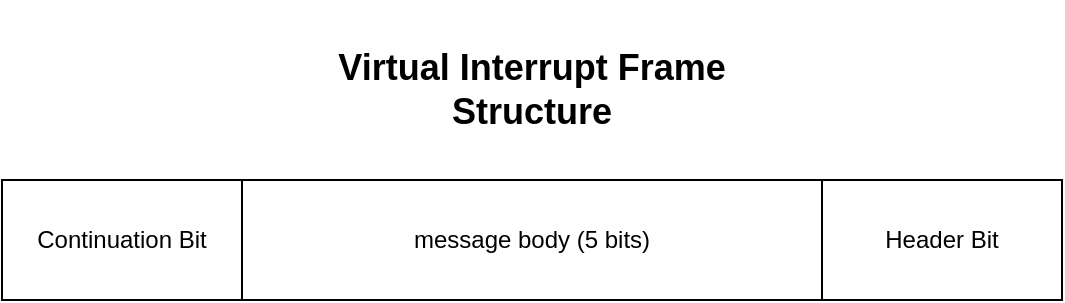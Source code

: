 <mxfile version="24.5.3" type="device">
  <diagram name="Page-1" id="zOOH1T35l8B3GPWfAyzy">
    <mxGraphModel dx="1434" dy="870" grid="1" gridSize="10" guides="1" tooltips="1" connect="1" arrows="1" fold="1" page="1" pageScale="1" pageWidth="850" pageHeight="1100" math="0" shadow="0">
      <root>
        <mxCell id="0" />
        <mxCell id="1" parent="0" />
        <mxCell id="PshpH_yN4MgfVXaF_9g4-1" value="Continuation Bit" style="rounded=0;whiteSpace=wrap;html=1;" parent="1" vertex="1">
          <mxGeometry x="120" y="160" width="120" height="60" as="geometry" />
        </mxCell>
        <mxCell id="PshpH_yN4MgfVXaF_9g4-2" value="message body (5 bits)" style="rounded=0;whiteSpace=wrap;html=1;" parent="1" vertex="1">
          <mxGeometry x="240" y="160" width="290" height="60" as="geometry" />
        </mxCell>
        <mxCell id="PshpH_yN4MgfVXaF_9g4-4" value="Header Bit" style="rounded=0;whiteSpace=wrap;html=1;" parent="1" vertex="1">
          <mxGeometry x="530" y="160" width="120" height="60" as="geometry" />
        </mxCell>
        <mxCell id="PshpH_yN4MgfVXaF_9g4-5" value="&lt;b&gt;&lt;font style=&quot;font-size: 18px;&quot;&gt;Virtual Interrupt Frame Structure&lt;/font&gt;&lt;/b&gt;" style="text;html=1;align=center;verticalAlign=middle;whiteSpace=wrap;rounded=0;" parent="1" vertex="1">
          <mxGeometry x="285" y="70" width="200" height="90" as="geometry" />
        </mxCell>
      </root>
    </mxGraphModel>
  </diagram>
</mxfile>
